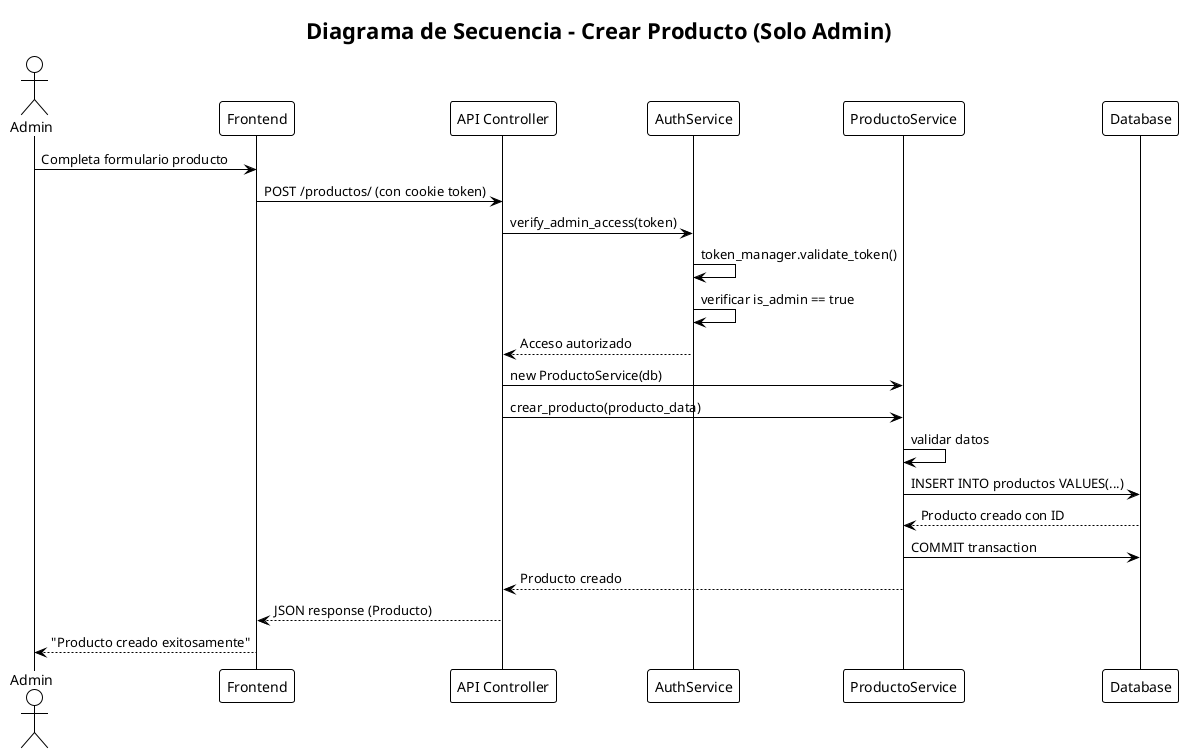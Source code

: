@startuml
!theme plain

title Diagrama de Secuencia - Crear Producto (Solo Admin)

actor "Admin" as Admin
participant "Frontend" as Front
participant "API Controller" as API
participant "AuthService" as Auth
participant "ProductoService" as ProdServ
participant "Database" as DB

Admin -> Front: Completa formulario producto
Front -> API: POST /productos/ (con cookie token)

API -> Auth: verify_admin_access(token)
Auth -> Auth: token_manager.validate_token()
Auth -> Auth: verificar is_admin == true
Auth --> API: Acceso autorizado

API -> ProdServ: new ProductoService(db)
API -> ProdServ: crear_producto(producto_data)

ProdServ -> ProdServ: validar datos
ProdServ -> DB: INSERT INTO productos VALUES(...)
DB --> ProdServ: Producto creado con ID

ProdServ -> DB: COMMIT transaction
ProdServ --> API: Producto creado

API --> Front: JSON response (Producto)
Front --> Admin: "Producto creado exitosamente"

@enduml
